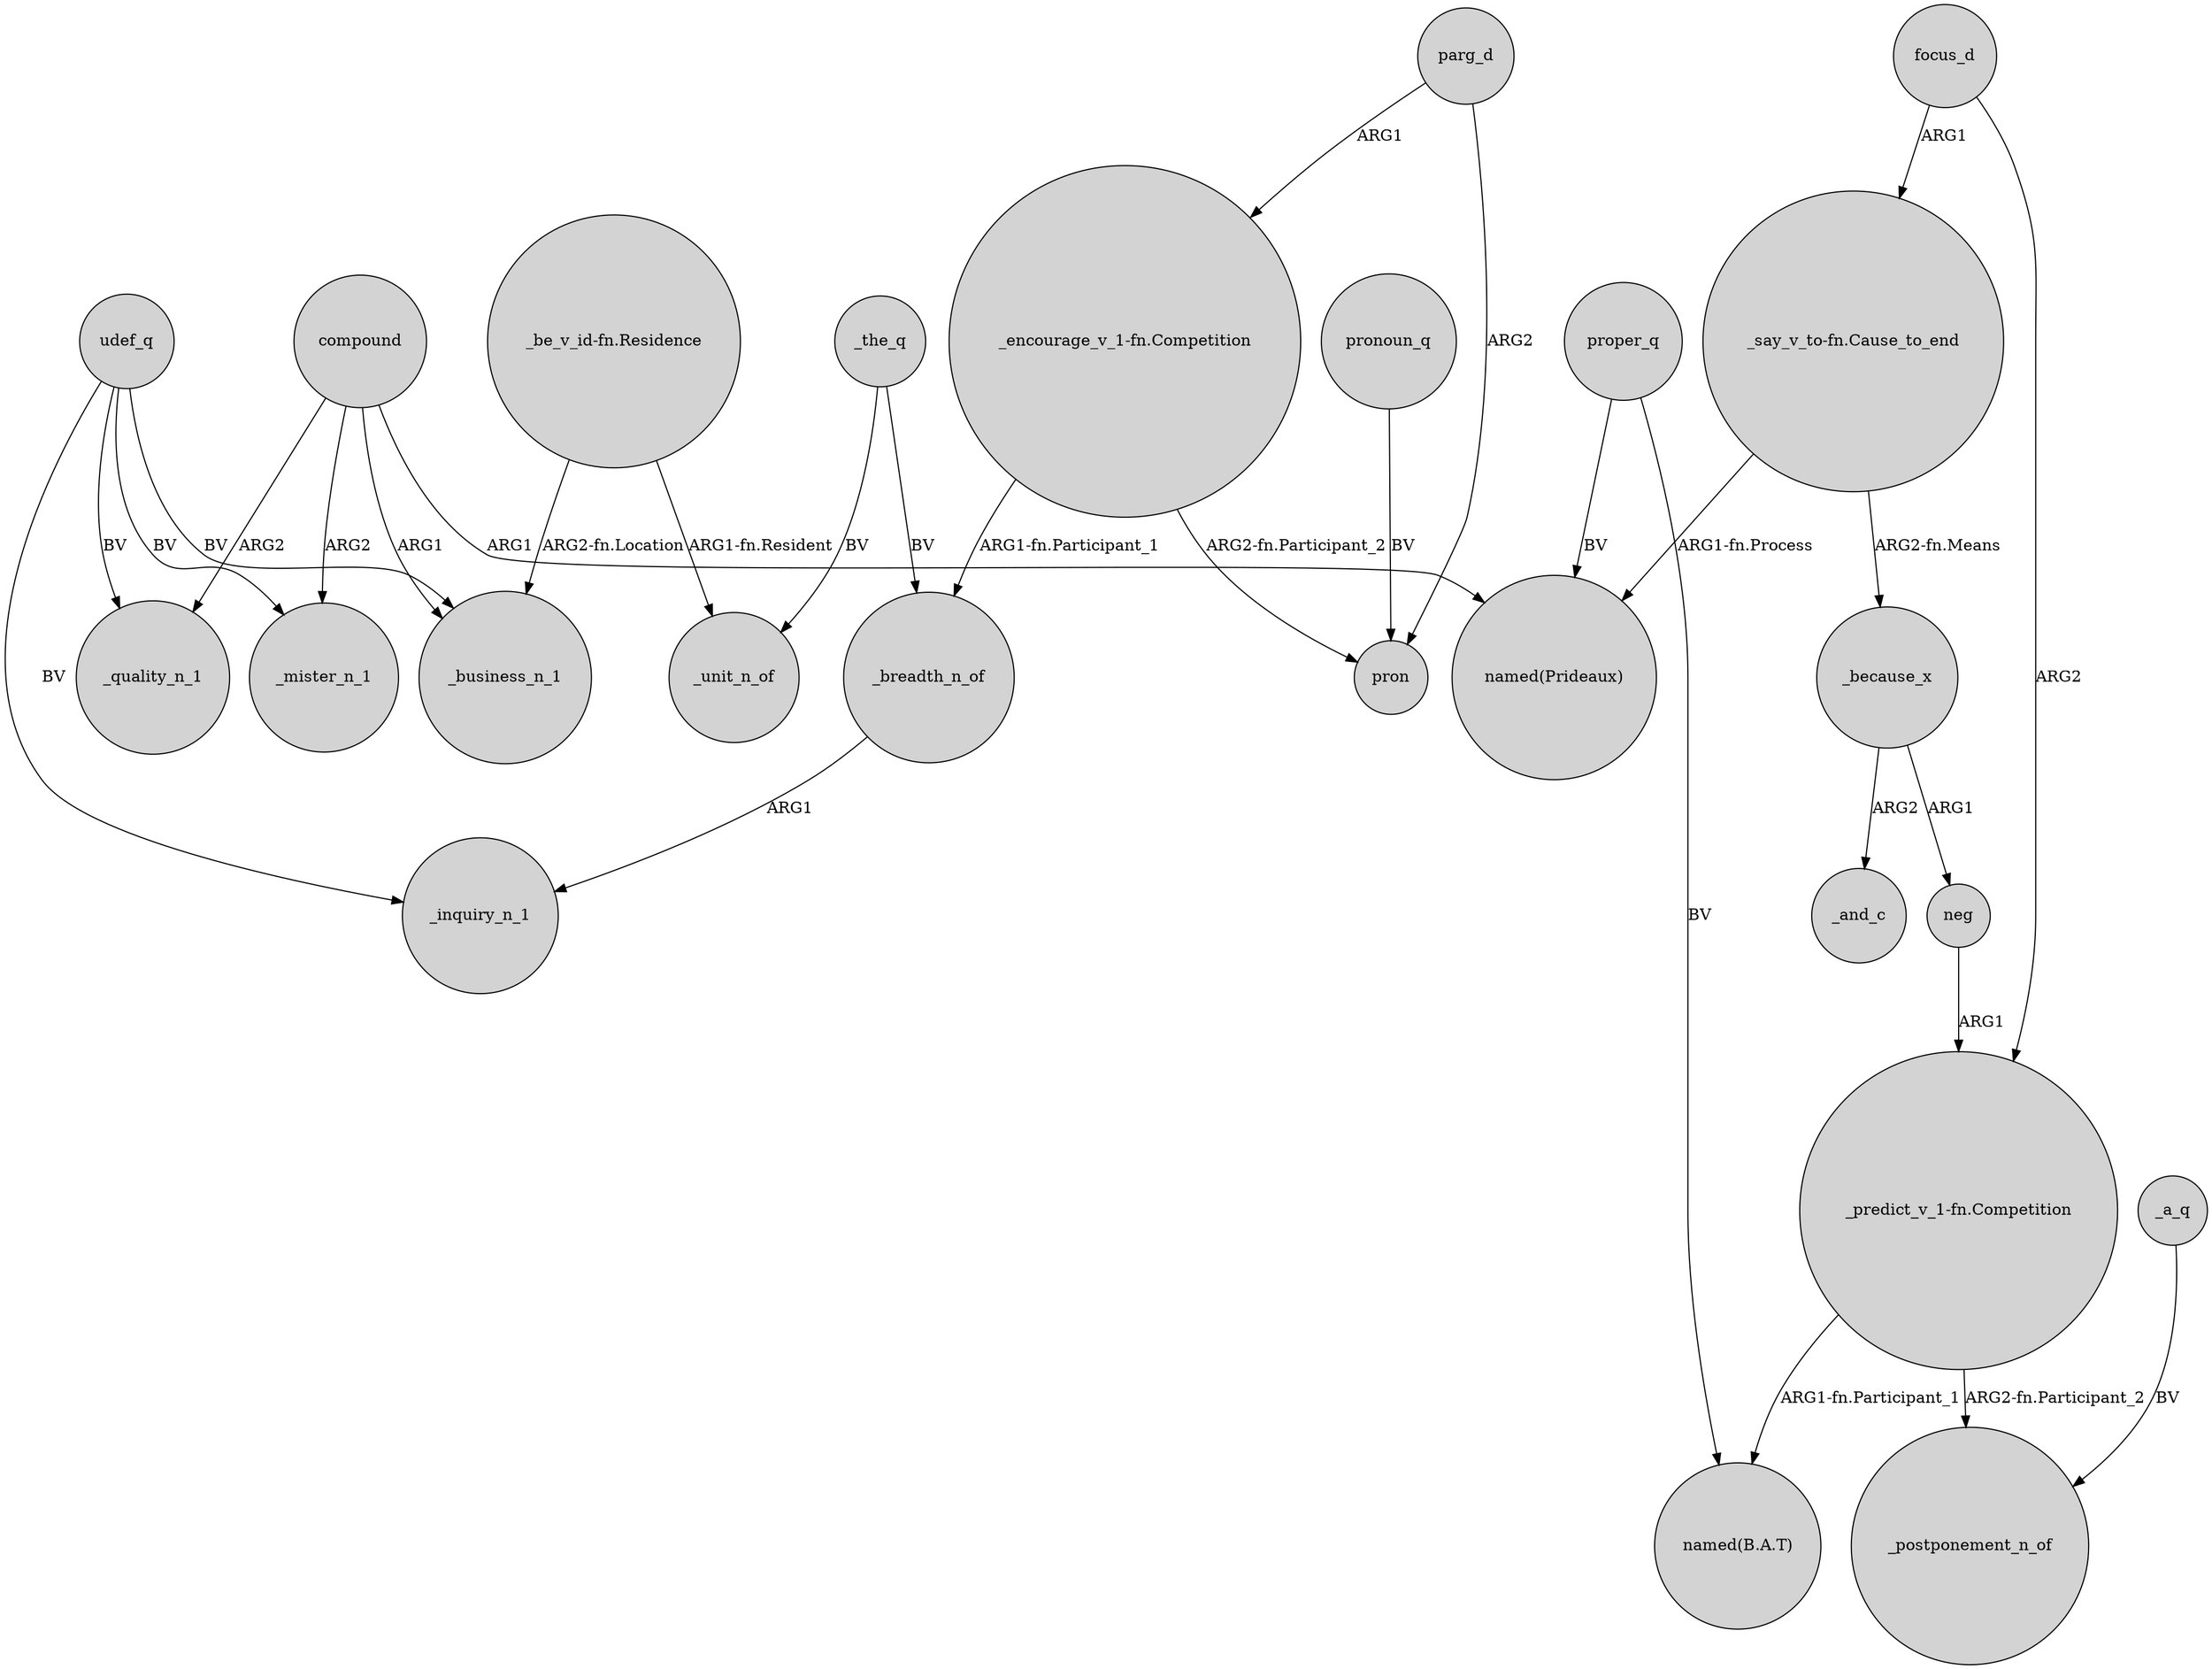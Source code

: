 digraph {
	node [shape=circle style=filled]
	"_be_v_id-fn.Residence" -> _business_n_1 [label="ARG2-fn.Location"]
	"_say_v_to-fn.Cause_to_end" -> _because_x [label="ARG2-fn.Means"]
	compound -> _mister_n_1 [label=ARG2]
	udef_q -> _inquiry_n_1 [label=BV]
	parg_d -> "_encourage_v_1-fn.Competition" [label=ARG1]
	focus_d -> "_say_v_to-fn.Cause_to_end" [label=ARG1]
	parg_d -> pron [label=ARG2]
	_because_x -> neg [label=ARG1]
	udef_q -> _mister_n_1 [label=BV]
	udef_q -> _business_n_1 [label=BV]
	"_be_v_id-fn.Residence" -> _unit_n_of [label="ARG1-fn.Resident"]
	_because_x -> _and_c [label=ARG2]
	pronoun_q -> pron [label=BV]
	compound -> "named(Prideaux)" [label=ARG1]
	"_predict_v_1-fn.Competition" -> "named(B.A.T)" [label="ARG1-fn.Participant_1"]
	udef_q -> _quality_n_1 [label=BV]
	_the_q -> _breadth_n_of [label=BV]
	"_encourage_v_1-fn.Competition" -> _breadth_n_of [label="ARG1-fn.Participant_1"]
	compound -> _quality_n_1 [label=ARG2]
	"_predict_v_1-fn.Competition" -> _postponement_n_of [label="ARG2-fn.Participant_2"]
	_a_q -> _postponement_n_of [label=BV]
	_breadth_n_of -> _inquiry_n_1 [label=ARG1]
	neg -> "_predict_v_1-fn.Competition" [label=ARG1]
	"_say_v_to-fn.Cause_to_end" -> "named(Prideaux)" [label="ARG1-fn.Process"]
	focus_d -> "_predict_v_1-fn.Competition" [label=ARG2]
	compound -> _business_n_1 [label=ARG1]
	_the_q -> _unit_n_of [label=BV]
	proper_q -> "named(Prideaux)" [label=BV]
	"_encourage_v_1-fn.Competition" -> pron [label="ARG2-fn.Participant_2"]
	proper_q -> "named(B.A.T)" [label=BV]
}
